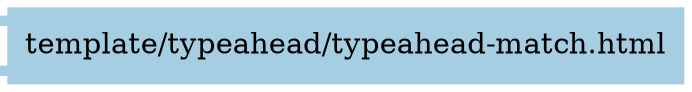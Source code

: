 digraph dependencies {
  node[shape="component",style="filled",colorscheme=paired12]


    node[shape="component"]
    "template/typeahead/typeahead-match.html"[label="template/typeahead/typeahead-match.html", color=1]

    


    node[shape="ellipse"]
    


    

    

    

    node[shape="cds"]
    

    









    node[shape="ellipse",style="filled", color=9]
    

    


    

    

    

    


}
